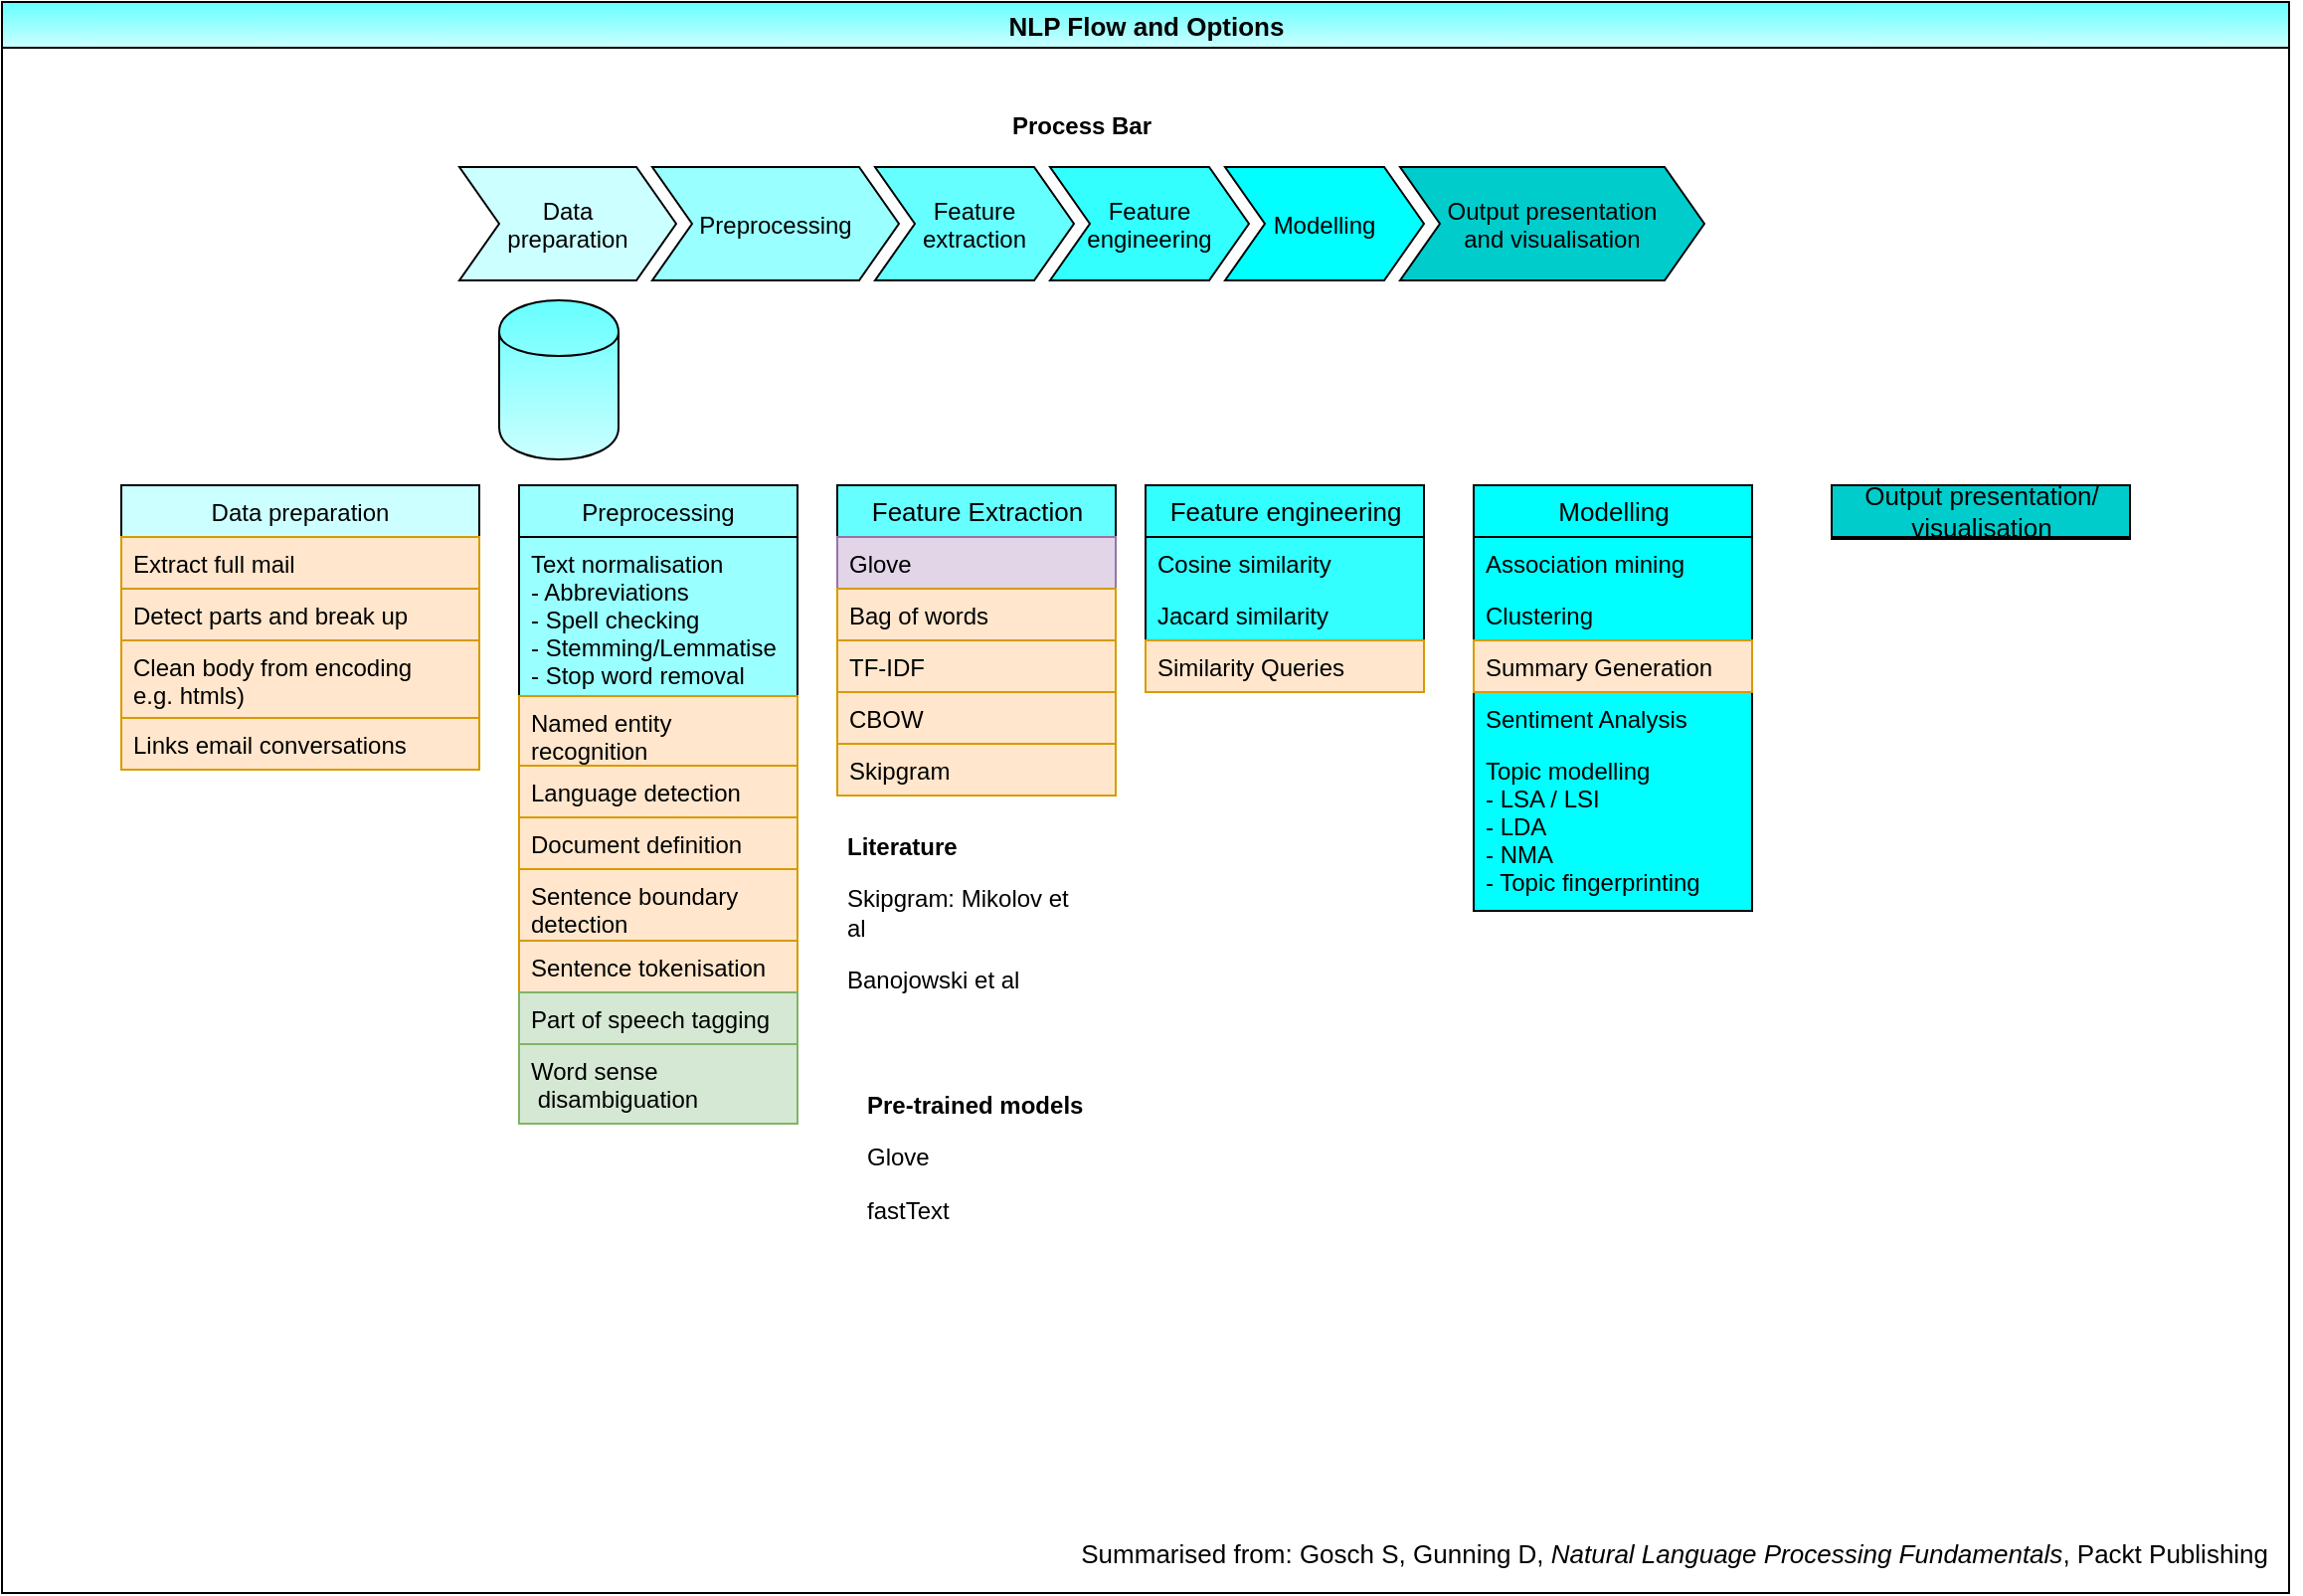 <mxfile version="13.6.2" type="device" pages="6"><diagram name="NLP flow and options" id="64c3da0e-402f-94eb-ee01-a36477274f13"><mxGraphModel dx="946" dy="680" grid="1" gridSize="10" guides="1" tooltips="1" connect="1" arrows="1" fold="1" page="1" pageScale="1" pageWidth="1169" pageHeight="827" background="none" math="0" shadow="0"><root><mxCell id="0"/><mxCell id="1" value="Diagram" style="" parent="0"/><mxCell id="jm6qjVQnWAfrFwTbQ78f-285" value="Process Bar" style="swimlane;childLayout=stackLayout;horizontal=1;fillColor=none;horizontalStack=1;resizeParent=1;resizeParentMax=0;resizeLast=0;collapsible=0;strokeColor=none;stackBorder=10;stackSpacing=-12;resizable=1;align=center;points=[];fontColor=#000000;" parent="1" vertex="1"><mxGeometry x="230" y="60" width="646" height="100" as="geometry"/></mxCell><mxCell id="jm6qjVQnWAfrFwTbQ78f-286" value="Data &#10;preparation" style="shape=step;perimeter=stepPerimeter;fixedSize=1;points=[];labelBackgroundColor=#CCFFFF;fillColor=#CCFFFF;" parent="jm6qjVQnWAfrFwTbQ78f-285" vertex="1"><mxGeometry x="10" y="33" width="109" height="57" as="geometry"/></mxCell><mxCell id="jm6qjVQnWAfrFwTbQ78f-287" value="Preprocessing" style="shape=step;perimeter=stepPerimeter;fixedSize=1;points=[];fillColor=#99FFFF;" parent="jm6qjVQnWAfrFwTbQ78f-285" vertex="1"><mxGeometry x="107" y="33" width="124" height="57" as="geometry"/></mxCell><mxCell id="jm6qjVQnWAfrFwTbQ78f-288" value="Feature &#10;extraction" style="shape=step;perimeter=stepPerimeter;fixedSize=1;points=[];fillColor=#66FFFF;" parent="jm6qjVQnWAfrFwTbQ78f-285" vertex="1"><mxGeometry x="219" y="33" width="100" height="57" as="geometry"/></mxCell><mxCell id="jm6qjVQnWAfrFwTbQ78f-289" value="Feature &#10;engineering" style="shape=step;perimeter=stepPerimeter;fixedSize=1;points=[];fillColor=#33FFFF;" parent="jm6qjVQnWAfrFwTbQ78f-285" vertex="1"><mxGeometry x="307" y="33" width="100" height="57" as="geometry"/></mxCell><mxCell id="jm6qjVQnWAfrFwTbQ78f-290" value="Modelling" style="shape=step;perimeter=stepPerimeter;fixedSize=1;points=[];fillColor=#00FFFF;" parent="jm6qjVQnWAfrFwTbQ78f-285" vertex="1"><mxGeometry x="395" y="33" width="100" height="57" as="geometry"/></mxCell><mxCell id="jm6qjVQnWAfrFwTbQ78f-298" value="Output presentation&#10;and visualisation" style="shape=step;perimeter=stepPerimeter;fixedSize=1;points=[];fillColor=#00CCCC;" parent="jm6qjVQnWAfrFwTbQ78f-285" vertex="1"><mxGeometry x="483" y="33" width="153" height="57" as="geometry"/></mxCell><mxCell id="jm6qjVQnWAfrFwTbQ78f-324" value="Preprocessing" style="swimlane;fontStyle=0;childLayout=stackLayout;horizontal=1;startSize=26;horizontalStack=0;resizeParent=1;resizeParentMax=0;resizeLast=0;collapsible=1;marginBottom=0;labelBackgroundColor=none;fillColor=#99FFFF;swimlaneFillColor=#99FFFF;" parent="1" vertex="1"><mxGeometry x="270" y="253" width="140" height="321" as="geometry"><mxRectangle x="270" y="253" width="110" height="26" as="alternateBounds"/></mxGeometry></mxCell><mxCell id="jm6qjVQnWAfrFwTbQ78f-325" value="Text normalisation&#10;- Abbreviations&#10;- Spell checking&#10;- Stemming/Lemmatise&#10;- Stop word removal" style="text;strokeColor=none;fillColor=none;align=left;verticalAlign=top;spacingLeft=4;spacingRight=4;overflow=hidden;rotatable=0;points=[[0,0.5],[1,0.5]];portConstraint=eastwest;fontSize=12;labelBackgroundColor=none;" parent="jm6qjVQnWAfrFwTbQ78f-324" vertex="1"><mxGeometry y="26" width="140" height="80" as="geometry"/></mxCell><mxCell id="jm6qjVQnWAfrFwTbQ78f-327" value="Named entity &#10;recognition" style="text;strokeColor=#d79b00;fillColor=#ffe6cc;align=left;verticalAlign=top;spacingLeft=4;spacingRight=4;overflow=hidden;rotatable=0;points=[[0,0.5],[1,0.5]];portConstraint=eastwest;labelBackgroundColor=none;" parent="jm6qjVQnWAfrFwTbQ78f-324" vertex="1"><mxGeometry y="106" width="140" height="35" as="geometry"/></mxCell><mxCell id="jm6qjVQnWAfrFwTbQ78f-326" value="Language detection" style="text;strokeColor=#d79b00;fillColor=#ffe6cc;align=left;verticalAlign=top;spacingLeft=4;spacingRight=4;overflow=hidden;rotatable=0;points=[[0,0.5],[1,0.5]];portConstraint=eastwest;labelBackgroundColor=none;" parent="jm6qjVQnWAfrFwTbQ78f-324" vertex="1"><mxGeometry y="141" width="140" height="26" as="geometry"/></mxCell><mxCell id="jm6qjVQnWAfrFwTbQ78f-329" value="Document definition" style="text;strokeColor=#d79b00;fillColor=#ffe6cc;align=left;verticalAlign=top;spacingLeft=4;spacingRight=4;overflow=hidden;rotatable=0;points=[[0,0.5],[1,0.5]];portConstraint=eastwest;labelBackgroundColor=none;" parent="jm6qjVQnWAfrFwTbQ78f-324" vertex="1"><mxGeometry y="167" width="140" height="26" as="geometry"/></mxCell><mxCell id="jm6qjVQnWAfrFwTbQ78f-328" value="Sentence boundary &#10;detection" style="text;strokeColor=#d79b00;fillColor=#ffe6cc;align=left;verticalAlign=top;spacingLeft=4;spacingRight=4;overflow=hidden;rotatable=0;points=[[0,0.5],[1,0.5]];portConstraint=eastwest;labelBackgroundColor=none;" parent="jm6qjVQnWAfrFwTbQ78f-324" vertex="1"><mxGeometry y="193" width="140" height="36" as="geometry"/></mxCell><mxCell id="jm6qjVQnWAfrFwTbQ78f-330" value="Sentence tokenisation" style="text;strokeColor=#d79b00;fillColor=#ffe6cc;align=left;verticalAlign=top;spacingLeft=4;spacingRight=4;overflow=hidden;rotatable=0;points=[[0,0.5],[1,0.5]];portConstraint=eastwest;labelBackgroundColor=none;" parent="jm6qjVQnWAfrFwTbQ78f-324" vertex="1"><mxGeometry y="229" width="140" height="26" as="geometry"/></mxCell><mxCell id="jm6qjVQnWAfrFwTbQ78f-331" value="Part of speech tagging" style="text;strokeColor=#82b366;fillColor=#d5e8d4;align=left;verticalAlign=top;spacingLeft=4;spacingRight=4;overflow=hidden;rotatable=0;points=[[0,0.5],[1,0.5]];portConstraint=eastwest;labelBackgroundColor=none;" parent="jm6qjVQnWAfrFwTbQ78f-324" vertex="1"><mxGeometry y="255" width="140" height="26" as="geometry"/></mxCell><mxCell id="jm6qjVQnWAfrFwTbQ78f-332" value="Word sense&#10; disambiguation" style="text;strokeColor=#82b366;fillColor=#d5e8d4;align=left;verticalAlign=top;spacingLeft=4;spacingRight=4;overflow=hidden;rotatable=0;points=[[0,0.5],[1,0.5]];portConstraint=eastwest;labelBackgroundColor=none;" parent="jm6qjVQnWAfrFwTbQ78f-324" vertex="1"><mxGeometry y="281" width="140" height="40" as="geometry"/></mxCell><mxCell id="jm6qjVQnWAfrFwTbQ78f-308" value="Data preparation" style="swimlane;fontStyle=0;childLayout=stackLayout;horizontal=1;startSize=26;horizontalStack=0;resizeParent=1;resizeParentMax=0;resizeLast=0;collapsible=1;marginBottom=0;swimlaneFillColor=#CCFFFF;fillColor=#CCFFFF;" parent="1" vertex="1"><mxGeometry x="70" y="253" width="180" height="143" as="geometry"><mxRectangle x="70" y="253" width="120" height="26" as="alternateBounds"/></mxGeometry></mxCell><mxCell id="jm6qjVQnWAfrFwTbQ78f-309" value="Extract full mail" style="text;strokeColor=#d79b00;fillColor=#ffe6cc;align=left;verticalAlign=top;spacingLeft=4;spacingRight=4;overflow=hidden;rotatable=0;points=[[0,0.5],[1,0.5]];portConstraint=eastwest;" parent="jm6qjVQnWAfrFwTbQ78f-308" vertex="1"><mxGeometry y="26" width="180" height="26" as="geometry"/></mxCell><mxCell id="jm6qjVQnWAfrFwTbQ78f-323" value="Detect parts and break up&#10;" style="text;strokeColor=#d79b00;fillColor=#ffe6cc;align=left;verticalAlign=top;spacingLeft=4;spacingRight=4;overflow=hidden;rotatable=0;points=[[0,0.5],[1,0.5]];portConstraint=eastwest;" parent="jm6qjVQnWAfrFwTbQ78f-308" vertex="1"><mxGeometry y="52" width="180" height="26" as="geometry"/></mxCell><mxCell id="jm6qjVQnWAfrFwTbQ78f-310" value="Clean body from encoding &#10;e.g. htmls)" style="text;strokeColor=#d79b00;fillColor=#ffe6cc;align=left;verticalAlign=top;spacingLeft=4;spacingRight=4;overflow=hidden;rotatable=0;points=[[0,0.5],[1,0.5]];portConstraint=eastwest;" parent="jm6qjVQnWAfrFwTbQ78f-308" vertex="1"><mxGeometry y="78" width="180" height="39" as="geometry"/></mxCell><mxCell id="jm6qjVQnWAfrFwTbQ78f-311" value="Links email conversations" style="text;strokeColor=#d79b00;fillColor=#ffe6cc;align=left;verticalAlign=top;spacingLeft=4;spacingRight=4;overflow=hidden;rotatable=0;points=[[0,0.5],[1,0.5]];portConstraint=eastwest;" parent="jm6qjVQnWAfrFwTbQ78f-308" vertex="1"><mxGeometry y="117" width="180" height="26" as="geometry"/></mxCell><mxCell id="jm6qjVQnWAfrFwTbQ78f-336" value="&lt;span style=&quot;&quot;&gt;Feature Extraction&lt;/span&gt;" style="swimlane;fontStyle=0;childLayout=stackLayout;horizontal=1;startSize=26;horizontalStack=0;resizeParent=1;resizeParentMax=0;resizeLast=0;collapsible=1;marginBottom=0;labelBackgroundColor=none;fontSize=13;html=1;fillColor=#66FFFF;swimlaneFillColor=#66FFFF;" parent="1" vertex="1"><mxGeometry x="430" y="253" width="140" height="156" as="geometry"><mxRectangle x="430" y="253" width="140" height="26" as="alternateBounds"/></mxGeometry></mxCell><mxCell id="jm6qjVQnWAfrFwTbQ78f-357" value="Glove" style="text;strokeColor=#9673a6;fillColor=#e1d5e7;align=left;verticalAlign=top;spacingLeft=4;spacingRight=4;overflow=hidden;rotatable=0;points=[[0,0.5],[1,0.5]];portConstraint=eastwest;" parent="jm6qjVQnWAfrFwTbQ78f-336" vertex="1"><mxGeometry y="26" width="140" height="26" as="geometry"/></mxCell><mxCell id="jm6qjVQnWAfrFwTbQ78f-337" value="Bag of words" style="text;strokeColor=#d79b00;fillColor=#ffe6cc;align=left;verticalAlign=top;spacingLeft=4;spacingRight=4;overflow=hidden;rotatable=0;points=[[0,0.5],[1,0.5]];portConstraint=eastwest;" parent="jm6qjVQnWAfrFwTbQ78f-336" vertex="1"><mxGeometry y="52" width="140" height="26" as="geometry"/></mxCell><mxCell id="jm6qjVQnWAfrFwTbQ78f-338" value="TF-IDF" style="text;strokeColor=#d79b00;fillColor=#ffe6cc;align=left;verticalAlign=top;spacingLeft=4;spacingRight=4;overflow=hidden;rotatable=0;points=[[0,0.5],[1,0.5]];portConstraint=eastwest;" parent="jm6qjVQnWAfrFwTbQ78f-336" vertex="1"><mxGeometry y="78" width="140" height="26" as="geometry"/></mxCell><mxCell id="jm6qjVQnWAfrFwTbQ78f-339" value="CBOW " style="text;strokeColor=#d79b00;fillColor=#ffe6cc;align=left;verticalAlign=top;spacingLeft=4;spacingRight=4;overflow=hidden;rotatable=0;points=[[0,0.5],[1,0.5]];portConstraint=eastwest;" parent="jm6qjVQnWAfrFwTbQ78f-336" vertex="1"><mxGeometry y="104" width="140" height="26" as="geometry"/></mxCell><mxCell id="jm6qjVQnWAfrFwTbQ78f-340" value="Skipgram" style="text;strokeColor=#d79b00;fillColor=#ffe6cc;align=left;verticalAlign=top;spacingLeft=4;spacingRight=4;overflow=hidden;rotatable=0;points=[[0,0.5],[1,0.5]];portConstraint=eastwest;" parent="jm6qjVQnWAfrFwTbQ78f-336" vertex="1"><mxGeometry y="130" width="140" height="26" as="geometry"/></mxCell><mxCell id="jm6qjVQnWAfrFwTbQ78f-342" value="Feature engineering" style="swimlane;fontStyle=0;childLayout=stackLayout;horizontal=1;startSize=26;horizontalStack=0;resizeParent=1;resizeParentMax=0;resizeLast=0;collapsible=1;marginBottom=0;labelBackgroundColor=none;fontSize=13;html=1;swimlaneFillColor=#33FFFF;fillColor=#33FFFF;" parent="1" vertex="1"><mxGeometry x="585" y="253" width="140" height="104" as="geometry"><mxRectangle x="585" y="253" width="150" height="26" as="alternateBounds"/></mxGeometry></mxCell><mxCell id="jm6qjVQnWAfrFwTbQ78f-343" value="Cosine similarity" style="text;strokeColor=none;fillColor=none;align=left;verticalAlign=top;spacingLeft=4;spacingRight=4;overflow=hidden;rotatable=0;points=[[0,0.5],[1,0.5]];portConstraint=eastwest;" parent="jm6qjVQnWAfrFwTbQ78f-342" vertex="1"><mxGeometry y="26" width="140" height="26" as="geometry"/></mxCell><mxCell id="jm6qjVQnWAfrFwTbQ78f-344" value="Jacard similarity" style="text;strokeColor=none;fillColor=none;align=left;verticalAlign=top;spacingLeft=4;spacingRight=4;overflow=hidden;rotatable=0;points=[[0,0.5],[1,0.5]];portConstraint=eastwest;" parent="jm6qjVQnWAfrFwTbQ78f-342" vertex="1"><mxGeometry y="52" width="140" height="26" as="geometry"/></mxCell><mxCell id="8zgstl0u_AtQzKdKimGw-1" value="Similarity Queries" style="text;strokeColor=#d79b00;fillColor=#ffe6cc;align=left;verticalAlign=top;spacingLeft=4;spacingRight=4;overflow=hidden;rotatable=0;points=[[0,0.5],[1,0.5]];portConstraint=eastwest;" parent="jm6qjVQnWAfrFwTbQ78f-342" vertex="1"><mxGeometry y="78" width="140" height="26" as="geometry"/></mxCell><mxCell id="jm6qjVQnWAfrFwTbQ78f-346" value="&lt;span style=&quot;&quot;&gt;Modelling&lt;/span&gt;" style="swimlane;fontStyle=0;childLayout=stackLayout;horizontal=1;startSize=26;horizontalStack=0;resizeParent=1;resizeParentMax=0;resizeLast=0;collapsible=1;marginBottom=0;labelBackgroundColor=none;fontSize=13;html=1;glass=0;shadow=0;rounded=0;sketch=0;gradientColor=none;fillColor=#00FFFF;swimlaneFillColor=#00FFFF;" parent="1" vertex="1"><mxGeometry x="750" y="253" width="140" height="214" as="geometry"><mxRectangle x="750" y="253" width="90" height="26" as="alternateBounds"/></mxGeometry></mxCell><mxCell id="jm6qjVQnWAfrFwTbQ78f-347" value="Association mining" style="text;strokeColor=none;fillColor=none;align=left;verticalAlign=top;spacingLeft=4;spacingRight=4;overflow=hidden;rotatable=0;points=[[0,0.5],[1,0.5]];portConstraint=eastwest;" parent="jm6qjVQnWAfrFwTbQ78f-346" vertex="1"><mxGeometry y="26" width="140" height="26" as="geometry"/></mxCell><mxCell id="jm6qjVQnWAfrFwTbQ78f-348" value="Clustering" style="text;strokeColor=none;fillColor=none;align=left;verticalAlign=top;spacingLeft=4;spacingRight=4;overflow=hidden;rotatable=0;points=[[0,0.5],[1,0.5]];portConstraint=eastwest;" parent="jm6qjVQnWAfrFwTbQ78f-346" vertex="1"><mxGeometry y="52" width="140" height="26" as="geometry"/></mxCell><mxCell id="jm6qjVQnWAfrFwTbQ78f-349" value="Summary Generation" style="text;strokeColor=#d79b00;fillColor=#ffe6cc;align=left;verticalAlign=top;spacingLeft=4;spacingRight=4;overflow=hidden;rotatable=0;points=[[0,0.5],[1,0.5]];portConstraint=eastwest;" parent="jm6qjVQnWAfrFwTbQ78f-346" vertex="1"><mxGeometry y="78" width="140" height="26" as="geometry"/></mxCell><mxCell id="jm6qjVQnWAfrFwTbQ78f-350" value="Sentiment Analysis" style="text;strokeColor=none;fillColor=none;align=left;verticalAlign=top;spacingLeft=4;spacingRight=4;overflow=hidden;rotatable=0;points=[[0,0.5],[1,0.5]];portConstraint=eastwest;" parent="jm6qjVQnWAfrFwTbQ78f-346" vertex="1"><mxGeometry y="104" width="140" height="26" as="geometry"/></mxCell><mxCell id="jm6qjVQnWAfrFwTbQ78f-351" value="Topic modelling&#10;- LSA / LSI&#10;- LDA&#10;- NMA&#10;- Topic fingerprinting" style="text;strokeColor=none;fillColor=none;align=left;verticalAlign=top;spacingLeft=4;spacingRight=4;overflow=hidden;rotatable=0;points=[[0,0.5],[1,0.5]];portConstraint=eastwest;" parent="jm6qjVQnWAfrFwTbQ78f-346" vertex="1"><mxGeometry y="130" width="140" height="84" as="geometry"/></mxCell><mxCell id="jm6qjVQnWAfrFwTbQ78f-353" value="Output presentation/&lt;br&gt;visualisation" style="swimlane;fontStyle=0;childLayout=stackLayout;horizontal=1;startSize=26;horizontalStack=0;resizeParent=1;resizeParentMax=0;resizeLast=0;collapsible=1;marginBottom=0;rounded=0;shadow=0;glass=0;labelBackgroundColor=none;fontSize=13;html=1;fillColor=#00CCCC;swimlaneFillColor=#00CCCC;" parent="1" vertex="1" collapsed="1"><mxGeometry x="930" y="253" width="150" height="27" as="geometry"><mxRectangle x="930" y="253" width="140" height="104" as="alternateBounds"/></mxGeometry></mxCell><mxCell id="jm6qjVQnWAfrFwTbQ78f-354" value="Word clouds" style="text;strokeColor=#d79b00;fillColor=#ffe6cc;align=left;verticalAlign=top;spacingLeft=4;spacingRight=4;overflow=hidden;rotatable=0;points=[[0,0.5],[1,0.5]];portConstraint=eastwest;" parent="jm6qjVQnWAfrFwTbQ78f-353" vertex="1"><mxGeometry y="26" width="150" height="26" as="geometry"/></mxCell><mxCell id="jm6qjVQnWAfrFwTbQ78f-355" value="Named entity highlighting" style="text;strokeColor=#d79b00;fillColor=#ffe6cc;align=left;verticalAlign=top;spacingLeft=4;spacingRight=4;overflow=hidden;rotatable=0;points=[[0,0.5],[1,0.5]];portConstraint=eastwest;" parent="jm6qjVQnWAfrFwTbQ78f-353" vertex="1"><mxGeometry y="52" width="150" height="26" as="geometry"/></mxCell><mxCell id="jm6qjVQnWAfrFwTbQ78f-356" value="Dependency parse tree" style="text;strokeColor=none;fillColor=none;align=left;verticalAlign=top;spacingLeft=4;spacingRight=4;overflow=hidden;rotatable=0;points=[[0,0.5],[1,0.5]];portConstraint=eastwest;" parent="jm6qjVQnWAfrFwTbQ78f-353" vertex="1"><mxGeometry y="78" width="150" height="26" as="geometry"/></mxCell><mxCell id="Z45SGaZt_u0ZzjJGH7AT-1" value="&lt;h1 style=&quot;font-size: 12px&quot;&gt;&lt;font style=&quot;font-size: 12px&quot;&gt;Literature&lt;/font&gt;&lt;/h1&gt;&lt;p style=&quot;font-size: 12px&quot;&gt;Skipgram: Mikolov et al&lt;/p&gt;&lt;p style=&quot;font-size: 12px&quot;&gt;Banojowski et al&lt;/p&gt;" style="text;html=1;strokeColor=none;fillColor=none;spacing=5;spacingTop=-20;whiteSpace=wrap;overflow=hidden;rounded=0;shadow=0;glass=0;labelBackgroundColor=none;fontSize=13;" parent="1" vertex="1"><mxGeometry x="430" y="430" width="130" height="120" as="geometry"/></mxCell><mxCell id="Z45SGaZt_u0ZzjJGH7AT-3" value="&lt;h1 style=&quot;font-size: 12px&quot;&gt;&lt;font style=&quot;font-size: 12px&quot;&gt;Pre-trained models&lt;/font&gt;&lt;/h1&gt;&lt;p style=&quot;font-size: 12px&quot;&gt;Glove&lt;/p&gt;&lt;p style=&quot;font-size: 12px&quot;&gt;fastText&lt;/p&gt;" style="text;html=1;strokeColor=none;fillColor=none;spacing=5;spacingTop=-20;whiteSpace=wrap;overflow=hidden;rounded=0;shadow=0;glass=0;labelBackgroundColor=none;fontSize=13;" parent="1" vertex="1"><mxGeometry x="440" y="560" width="130" height="120" as="geometry"/></mxCell><mxCell id="Z45SGaZt_u0ZzjJGH7AT-4" value="" style="shape=cylinder;whiteSpace=wrap;html=1;boundedLbl=1;backgroundOutline=1;rounded=0;shadow=0;glass=0;labelBackgroundColor=none;fillColor=#66FFFF;gradientColor=#CCFFFF;fontSize=13;" parent="1" vertex="1"><mxGeometry x="260" y="160" width="60" height="80" as="geometry"/></mxCell><mxCell id="YFDSsa6sW1VCybhzudjC-43" value="Frame info" style="locked=1;" parent="0"/><mxCell id="YFDSsa6sW1VCybhzudjC-46" value="NLP Flow and Options" style="swimlane;rounded=0;shadow=0;glass=0;labelBackgroundColor=none;fillColor=#66FFFF;gradientColor=#CCFFFF;fontSize=13;html=1;" parent="YFDSsa6sW1VCybhzudjC-43" vertex="1"><mxGeometry x="10" y="10" width="1150" height="800" as="geometry"/></mxCell><mxCell id="YFDSsa6sW1VCybhzudjC-47" value="Summarised from: Gosch S, Gunning D, &lt;i&gt;Natural Language Processing Fundamentals&lt;/i&gt;, Packt Publishing&amp;nbsp; &amp;nbsp;" style="text;html=1;align=center;verticalAlign=middle;resizable=0;points=[];autosize=1;fontSize=13;" parent="YFDSsa6sW1VCybhzudjC-46" vertex="1"><mxGeometry x="536" y="770" width="620" height="20" as="geometry"/></mxCell></root></mxGraphModel></diagram><diagram id="KsdrTZNmenQZlxltqivs" name="Text summarisation"><mxGraphModel dx="946" dy="680" grid="1" gridSize="10" guides="1" tooltips="1" connect="1" arrows="1" fold="1" page="1" pageScale="1" pageWidth="1169" pageHeight="827" math="0" shadow="0"><root><mxCell id="LJLh2O4x7XrNRLVE8ih2-0"/><mxCell id="LJLh2O4x7XrNRLVE8ih2-1" value="Diagrams" style="" parent="LJLh2O4x7XrNRLVE8ih2-0"/><mxCell id="hlVvyfehtSUWmTwlGdSo-25" value="Summarisation model" style="ellipse;whiteSpace=wrap;html=1;aspect=fixed;rounded=0;shadow=0;glass=0;labelBackgroundColor=none;fillColor=#66FFFF;gradientColor=#CCFFFF;fontSize=13;" parent="LJLh2O4x7XrNRLVE8ih2-1" vertex="1"><mxGeometry x="349" y="300" width="90" height="90" as="geometry"/></mxCell><mxCell id="hlVvyfehtSUWmTwlGdSo-26" value="Generic" style="whiteSpace=wrap;html=1;aspect=fixed;rounded=0;shadow=0;glass=0;labelBackgroundColor=none;fillColor=#66FFFF;gradientColor=#CCFFFF;fontSize=13;" parent="LJLh2O4x7XrNRLVE8ih2-1" vertex="1"><mxGeometry x="233" y="180" width="80" height="80" as="geometry"/></mxCell><mxCell id="hlVvyfehtSUWmTwlGdSo-27" value="Domain specific" style="whiteSpace=wrap;html=1;aspect=fixed;rounded=0;shadow=0;glass=0;labelBackgroundColor=none;fillColor=#66FFFF;gradientColor=#CCFFFF;fontSize=13;" parent="LJLh2O4x7XrNRLVE8ih2-1" vertex="1"><mxGeometry x="353" y="180" width="80" height="80" as="geometry"/></mxCell><mxCell id="hlVvyfehtSUWmTwlGdSo-28" value="Query based" style="whiteSpace=wrap;html=1;aspect=fixed;rounded=0;shadow=0;glass=0;labelBackgroundColor=none;fillColor=#66FFFF;gradientColor=#CCFFFF;fontSize=13;" parent="LJLh2O4x7XrNRLVE8ih2-1" vertex="1"><mxGeometry x="463" y="180" width="80" height="80" as="geometry"/></mxCell><mxCell id="hlVvyfehtSUWmTwlGdSo-30" value="" style="curved=1;endArrow=classic;html=1;fontSize=13;exitX=0.388;exitY=1;exitDx=0;exitDy=0;exitPerimeter=0;entryX=0;entryY=0;entryDx=0;entryDy=0;" parent="LJLh2O4x7XrNRLVE8ih2-1" source="hlVvyfehtSUWmTwlGdSo-26" target="hlVvyfehtSUWmTwlGdSo-25" edge="1"><mxGeometry width="50" height="50" relative="1" as="geometry"><mxPoint x="263" y="330" as="sourcePoint"/><mxPoint x="313" y="280" as="targetPoint"/><Array as="points"><mxPoint x="323" y="280"/><mxPoint x="273" y="300"/></Array></mxGeometry></mxCell><mxCell id="hlVvyfehtSUWmTwlGdSo-32" value="" style="curved=1;endArrow=classic;html=1;fontSize=13;exitX=0.388;exitY=1;exitDx=0;exitDy=0;exitPerimeter=0;" parent="LJLh2O4x7XrNRLVE8ih2-1" edge="1"><mxGeometry width="50" height="50" relative="1" as="geometry"><mxPoint x="383.0" y="260" as="sourcePoint"/><mxPoint x="392" y="300" as="targetPoint"/><Array as="points"><mxPoint x="441.96" y="280"/><mxPoint x="391.96" y="300"/></Array></mxGeometry></mxCell><mxCell id="hlVvyfehtSUWmTwlGdSo-33" value="" style="curved=1;endArrow=classic;html=1;fontSize=13;exitX=0.388;exitY=1;exitDx=0;exitDy=0;exitPerimeter=0;entryX=1;entryY=0;entryDx=0;entryDy=0;" parent="LJLh2O4x7XrNRLVE8ih2-1" target="hlVvyfehtSUWmTwlGdSo-25" edge="1"><mxGeometry width="50" height="50" relative="1" as="geometry"><mxPoint x="493" y="260" as="sourcePoint"/><mxPoint x="502" y="300" as="targetPoint"/><Array as="points"><mxPoint x="551.96" y="280"/><mxPoint x="493" y="290"/></Array></mxGeometry></mxCell><mxCell id="hlVvyfehtSUWmTwlGdSo-34" value="Input:&lt;br&gt;single / multiple" style="shape=document;whiteSpace=wrap;html=1;boundedLbl=1;rounded=0;shadow=0;glass=0;labelBackgroundColor=none;fillColor=#66FFFF;gradientColor=#CCFFFF;fontSize=13;" parent="LJLh2O4x7XrNRLVE8ih2-1" vertex="1"><mxGeometry x="130" y="312" width="120" height="80" as="geometry"/></mxCell><mxCell id="hlVvyfehtSUWmTwlGdSo-35" value="" style="endArrow=classic;html=1;fontSize=13;entryX=0;entryY=0.5;entryDx=0;entryDy=0;exitX=1.017;exitY=0.413;exitDx=0;exitDy=0;exitPerimeter=0;" parent="LJLh2O4x7XrNRLVE8ih2-1" source="hlVvyfehtSUWmTwlGdSo-34" target="hlVvyfehtSUWmTwlGdSo-25" edge="1"><mxGeometry width="50" height="50" relative="1" as="geometry"><mxPoint x="233" y="340" as="sourcePoint"/><mxPoint x="343" y="340" as="targetPoint"/></mxGeometry></mxCell><mxCell id="hlVvyfehtSUWmTwlGdSo-36" value="Extractive /&lt;br&gt;abstractive" style="shape=note;whiteSpace=wrap;html=1;backgroundOutline=1;darkOpacity=0.05;rounded=0;shadow=0;glass=0;labelBackgroundColor=none;fillColor=#66FFFF;gradientColor=#CCFFFF;fontSize=13;" parent="LJLh2O4x7XrNRLVE8ih2-1" vertex="1"><mxGeometry x="535" y="295" width="80" height="100" as="geometry"/></mxCell><mxCell id="hlVvyfehtSUWmTwlGdSo-37" value="" style="endArrow=classic;html=1;fontSize=13;entryX=0;entryY=0.5;entryDx=0;entryDy=0;exitX=1.017;exitY=0.413;exitDx=0;exitDy=0;exitPerimeter=0;" parent="LJLh2O4x7XrNRLVE8ih2-1" edge="1"><mxGeometry width="50" height="50" relative="1" as="geometry"><mxPoint x="439" y="344.54" as="sourcePoint"/><mxPoint x="535.96" y="344.5" as="targetPoint"/></mxGeometry></mxCell><mxCell id="hlVvyfehtSUWmTwlGdSo-40" value="&lt;h1&gt;Text summarisation overview&lt;/h1&gt;&lt;p&gt;This is an overview of text summarisation techniques. A summarisation can have three forms indicated in blue.&amp;nbsp; The input to the left can single or multiple documents as inputs.&amp;nbsp; The output can be extractive, or abstractive. Extractive uses sentences that exist withn the text.&amp;nbsp; Abstractive generates new text.&lt;/p&gt;" style="text;html=1;strokeColor=none;fillColor=none;spacing=5;spacingTop=-20;whiteSpace=wrap;overflow=hidden;rounded=0;shadow=0;glass=0;labelBackgroundColor=none;fontSize=13;" parent="LJLh2O4x7XrNRLVE8ih2-1" vertex="1"><mxGeometry x="160" y="30" width="500" height="130" as="geometry"/></mxCell><mxCell id="hlVvyfehtSUWmTwlGdSo-42" value="Documents" style="shape=document;whiteSpace=wrap;html=1;boundedLbl=1;rounded=0;shadow=0;glass=0;labelBackgroundColor=none;fillColor=#66FFFF;gradientColor=#CCFFFF;fontSize=13;" parent="LJLh2O4x7XrNRLVE8ih2-1" vertex="1"><mxGeometry x="85" y="560" width="120" height="80" as="geometry"/></mxCell><mxCell id="hlVvyfehtSUWmTwlGdSo-43" value="Extract text" style="shape=step;perimeter=stepPerimeter;whiteSpace=wrap;html=1;fixedSize=1;rounded=0;shadow=0;glass=0;labelBackgroundColor=none;fillColor=#66FFFF;gradientColor=#CCFFFF;fontSize=13;" parent="LJLh2O4x7XrNRLVE8ih2-1" vertex="1"><mxGeometry x="235" y="560" width="120" height="80" as="geometry"/></mxCell><mxCell id="hlVvyfehtSUWmTwlGdSo-44" value="Extract &lt;br&gt;sentences" style="shape=step;perimeter=stepPerimeter;whiteSpace=wrap;html=1;fixedSize=1;rounded=0;shadow=0;glass=0;labelBackgroundColor=none;fillColor=#66FFFF;gradientColor=#CCFFFF;fontSize=13;" parent="LJLh2O4x7XrNRLVE8ih2-1" vertex="1"><mxGeometry x="335" y="560" width="120" height="80" as="geometry"/></mxCell><mxCell id="m2FLk3VvA-ME27jLXS_h-0" value="" style="shape=curlyBracket;whiteSpace=wrap;html=1;rounded=1;shadow=0;glass=0;labelBackgroundColor=none;fillColor=#66FFFF;gradientColor=#CCFFFF;fontSize=13;direction=north;" parent="LJLh2O4x7XrNRLVE8ih2-1" vertex="1"><mxGeometry x="235" y="670" width="210" height="20" as="geometry"/></mxCell><mxCell id="m2FLk3VvA-ME27jLXS_h-3" value="Pre-processing" style="text;html=1;strokeColor=none;fillColor=none;align=center;verticalAlign=middle;whiteSpace=wrap;rounded=0;shadow=0;glass=0;labelBackgroundColor=none;fontSize=13;" parent="LJLh2O4x7XrNRLVE8ih2-1" vertex="1"><mxGeometry x="337.5" y="700" width="95" height="20" as="geometry"/></mxCell><mxCell id="m2FLk3VvA-ME27jLXS_h-5" value="Vectorise" style="shape=step;perimeter=stepPerimeter;whiteSpace=wrap;html=1;fixedSize=1;rounded=0;shadow=0;glass=0;labelBackgroundColor=none;fillColor=#66FFFF;gradientColor=#CCFFFF;fontSize=13;" parent="LJLh2O4x7XrNRLVE8ih2-1" vertex="1"><mxGeometry x="478" y="560" width="120" height="80" as="geometry"/></mxCell><mxCell id="m2FLk3VvA-ME27jLXS_h-6" value="Group &lt;br&gt;in &lt;br&gt;similarity matrix" style="shape=step;perimeter=stepPerimeter;whiteSpace=wrap;html=1;fixedSize=1;rounded=0;shadow=0;glass=0;labelBackgroundColor=none;fillColor=#66FFFF;gradientColor=#CCFFFF;fontSize=13;" parent="LJLh2O4x7XrNRLVE8ih2-1" vertex="1"><mxGeometry x="573" y="560" width="120" height="80" as="geometry"/></mxCell><mxCell id="m2FLk3VvA-ME27jLXS_h-7" value="Construct&amp;nbsp;&lt;br&gt;graph" style="shape=step;perimeter=stepPerimeter;whiteSpace=wrap;html=1;fixedSize=1;rounded=0;shadow=0;glass=0;labelBackgroundColor=none;fillColor=#66FFFF;gradientColor=#CCFFFF;fontSize=13;" parent="LJLh2O4x7XrNRLVE8ih2-1" vertex="1"><mxGeometry x="733" y="560" width="120" height="80" as="geometry"/></mxCell><mxCell id="m2FLk3VvA-ME27jLXS_h-8" value="Rank" style="shape=step;perimeter=stepPerimeter;whiteSpace=wrap;html=1;fixedSize=1;rounded=0;shadow=0;glass=0;labelBackgroundColor=none;fillColor=#66FFFF;gradientColor=#CCFFFF;fontSize=13;" parent="LJLh2O4x7XrNRLVE8ih2-1" vertex="1"><mxGeometry x="833" y="560" width="120" height="80" as="geometry"/></mxCell><mxCell id="m2FLk3VvA-ME27jLXS_h-9" value="" style="shape=curlyBracket;whiteSpace=wrap;html=1;rounded=1;shadow=0;glass=0;labelBackgroundColor=none;fillColor=#66FFFF;gradientColor=#CCFFFF;fontSize=13;direction=north;" parent="LJLh2O4x7XrNRLVE8ih2-1" vertex="1"><mxGeometry x="483" y="670" width="210" height="20" as="geometry"/></mxCell><mxCell id="m2FLk3VvA-ME27jLXS_h-10" value="Feature extraction /&lt;br&gt;engineering" style="text;html=1;strokeColor=none;fillColor=none;align=center;verticalAlign=middle;whiteSpace=wrap;rounded=0;shadow=0;glass=0;labelBackgroundColor=none;fontSize=13;" parent="LJLh2O4x7XrNRLVE8ih2-1" vertex="1"><mxGeometry x="540.5" y="710" width="95" height="20" as="geometry"/></mxCell><mxCell id="m2FLk3VvA-ME27jLXS_h-11" value="" style="shape=curlyBracket;whiteSpace=wrap;html=1;rounded=1;shadow=0;glass=0;labelBackgroundColor=none;fillColor=#66FFFF;gradientColor=#CCFFFF;fontSize=13;direction=north;" parent="LJLh2O4x7XrNRLVE8ih2-1" vertex="1"><mxGeometry x="733" y="670" width="210" height="20" as="geometry"/></mxCell><mxCell id="m2FLk3VvA-ME27jLXS_h-12" value="Modelling" style="text;html=1;strokeColor=none;fillColor=none;align=center;verticalAlign=middle;whiteSpace=wrap;rounded=0;shadow=0;glass=0;labelBackgroundColor=none;fontSize=13;" parent="LJLh2O4x7XrNRLVE8ih2-1" vertex="1"><mxGeometry x="790.5" y="700" width="95" height="20" as="geometry"/></mxCell><mxCell id="kq9_PytHGMHQEch_-REn-0" value="Summary" style="shape=note;whiteSpace=wrap;html=1;backgroundOutline=1;darkOpacity=0.05;rounded=0;shadow=0;glass=0;labelBackgroundColor=none;fillColor=#66FFFF;gradientColor=#CCFFFF;fontSize=13;" parent="LJLh2O4x7XrNRLVE8ih2-1" vertex="1"><mxGeometry x="1010" y="560" width="80" height="100" as="geometry"/></mxCell><mxCell id="kq9_PytHGMHQEch_-REn-3" value="Presentation /&lt;br&gt;Visualisation" style="text;html=1;strokeColor=none;fillColor=none;align=center;verticalAlign=middle;whiteSpace=wrap;rounded=0;shadow=0;glass=0;labelBackgroundColor=none;fontSize=13;" parent="LJLh2O4x7XrNRLVE8ih2-1" vertex="1"><mxGeometry x="1002.5" y="690" width="95" height="20" as="geometry"/></mxCell><mxCell id="4Au2lAc8Nh_V84QmooP--0" value="Frame" style="locked=1;" parent="LJLh2O4x7XrNRLVE8ih2-0"/><mxCell id="GB0GhT5l1UNUEo7v0HSn-0" value="Text Summarisation" style="swimlane;rounded=0;shadow=0;glass=0;labelBackgroundColor=none;fillColor=#66FFFF;gradientColor=#CCFFFF;fontSize=13;html=1;" parent="4Au2lAc8Nh_V84QmooP--0" vertex="1"><mxGeometry x="10" y="10" width="1150" height="800" as="geometry"/></mxCell><mxCell id="GB0GhT5l1UNUEo7v0HSn-1" value="Summarised from: Gosch S, Gunning D, &lt;i&gt;Natural Language Processing Fundamentals&lt;/i&gt;, Packt Publishing&amp;nbsp; &amp;nbsp;" style="text;html=1;align=center;verticalAlign=middle;resizable=0;points=[];autosize=1;fontSize=13;" parent="GB0GhT5l1UNUEo7v0HSn-0" vertex="1"><mxGeometry x="536" y="770" width="620" height="20" as="geometry"/></mxCell></root></mxGraphModel></diagram><diagram name="Relationships" id="1NWB48iJaWJpa9ONIUpp"><mxGraphModel dx="946" dy="680" grid="1" gridSize="10" guides="1" tooltips="1" connect="1" arrows="1" fold="1" page="1" pageScale="1" pageWidth="1169" pageHeight="827" math="0" shadow="0"><root><mxCell id="gOfQ_F-pwAYhXhu_hoPE-0"/><mxCell id="gOfQ_F-pwAYhXhu_hoPE-1" value="Diagrams" style="" parent="gOfQ_F-pwAYhXhu_hoPE-0"/><mxCell id="gOfQ_F-pwAYhXhu_hoPE-13" value="&lt;h1&gt;Email summarisation overview&lt;/h1&gt;&lt;p&gt;This is an overview of what is at our disposal to extract email summaries.&lt;/p&gt;" style="text;html=1;strokeColor=none;fillColor=none;spacing=5;spacingTop=-20;whiteSpace=wrap;overflow=hidden;rounded=0;shadow=0;glass=0;labelBackgroundColor=none;fontSize=13;" parent="gOfQ_F-pwAYhXhu_hoPE-1" vertex="1"><mxGeometry x="160" y="30" width="500" height="130" as="geometry"/></mxCell><mxCell id="gOfQ_F-pwAYhXhu_hoPE-44" value="Email" style="ellipse;whiteSpace=wrap;html=1;align=center;newEdgeStyle={&quot;edgeStyle&quot;:&quot;entityRelationEdgeStyle&quot;,&quot;startArrow&quot;:&quot;none&quot;,&quot;endArrow&quot;:&quot;none&quot;,&quot;segment&quot;:10,&quot;curved&quot;:1};treeFolding=1;treeMoving=1;" parent="gOfQ_F-pwAYhXhu_hoPE-1" vertex="1"><mxGeometry x="110" y="288" width="100" height="40" as="geometry"/></mxCell><mxCell id="gOfQ_F-pwAYhXhu_hoPE-45" value="Addressees" style="whiteSpace=wrap;html=1;rounded=1;arcSize=50;align=center;verticalAlign=middle;strokeWidth=1;autosize=1;spacing=4;treeFolding=1;treeMoving=1;newEdgeStyle={&quot;edgeStyle&quot;:&quot;entityRelationEdgeStyle&quot;,&quot;startArrow&quot;:&quot;none&quot;,&quot;endArrow&quot;:&quot;none&quot;,&quot;segment&quot;:10,&quot;curved&quot;:1};" parent="gOfQ_F-pwAYhXhu_hoPE-1" vertex="1"><mxGeometry x="266" y="258" width="100" height="30" as="geometry"/></mxCell><mxCell id="gOfQ_F-pwAYhXhu_hoPE-46" value="" style="edgeStyle=entityRelationEdgeStyle;startArrow=none;endArrow=none;segment=10;curved=1;exitX=1;exitY=0;exitDx=0;exitDy=0;" parent="gOfQ_F-pwAYhXhu_hoPE-1" source="gOfQ_F-pwAYhXhu_hoPE-44" target="gOfQ_F-pwAYhXhu_hoPE-45" edge="1"><mxGeometry relative="1" as="geometry"><mxPoint x="250" y="280" as="sourcePoint"/></mxGeometry></mxCell><mxCell id="gOfQ_F-pwAYhXhu_hoPE-47" value="Subject" style="whiteSpace=wrap;html=1;rounded=1;arcSize=50;align=center;verticalAlign=middle;strokeWidth=1;autosize=1;spacing=4;treeFolding=1;treeMoving=1;newEdgeStyle={&quot;edgeStyle&quot;:&quot;entityRelationEdgeStyle&quot;,&quot;startArrow&quot;:&quot;none&quot;,&quot;endArrow&quot;:&quot;none&quot;,&quot;segment&quot;:10,&quot;curved&quot;:1};" parent="gOfQ_F-pwAYhXhu_hoPE-1" vertex="1"><mxGeometry x="276" y="300" width="80" height="30" as="geometry"/></mxCell><mxCell id="gOfQ_F-pwAYhXhu_hoPE-48" value="" style="edgeStyle=entityRelationEdgeStyle;startArrow=none;endArrow=none;segment=10;curved=1;exitX=1;exitY=0.5;exitDx=0;exitDy=0;" parent="gOfQ_F-pwAYhXhu_hoPE-1" source="gOfQ_F-pwAYhXhu_hoPE-44" target="gOfQ_F-pwAYhXhu_hoPE-47" edge="1"><mxGeometry relative="1" as="geometry"><mxPoint x="270" y="364" as="sourcePoint"/></mxGeometry></mxCell><mxCell id="gOfQ_F-pwAYhXhu_hoPE-49" value="Content" style="whiteSpace=wrap;html=1;rounded=1;arcSize=50;align=center;verticalAlign=middle;strokeWidth=1;autosize=1;spacing=4;treeFolding=1;treeMoving=1;newEdgeStyle={&quot;edgeStyle&quot;:&quot;entityRelationEdgeStyle&quot;,&quot;startArrow&quot;:&quot;none&quot;,&quot;endArrow&quot;:&quot;none&quot;,&quot;segment&quot;:10,&quot;curved&quot;:1};" parent="gOfQ_F-pwAYhXhu_hoPE-1" vertex="1"><mxGeometry x="276" y="350" width="80" height="30" as="geometry"/></mxCell><mxCell id="gOfQ_F-pwAYhXhu_hoPE-50" value="" style="edgeStyle=entityRelationEdgeStyle;startArrow=none;endArrow=none;segment=10;curved=1;exitX=1;exitY=1;exitDx=0;exitDy=0;" parent="gOfQ_F-pwAYhXhu_hoPE-1" source="gOfQ_F-pwAYhXhu_hoPE-44" target="gOfQ_F-pwAYhXhu_hoPE-49" edge="1"><mxGeometry relative="1" as="geometry"><mxPoint x="240" y="420" as="sourcePoint"/></mxGeometry></mxCell><mxCell id="gOfQ_F-pwAYhXhu_hoPE-51" value="Named Persons" style="whiteSpace=wrap;html=1;rounded=1;arcSize=50;align=center;verticalAlign=middle;strokeWidth=1;autosize=1;spacing=4;treeFolding=1;treeMoving=1;newEdgeStyle={&quot;edgeStyle&quot;:&quot;entityRelationEdgeStyle&quot;,&quot;startArrow&quot;:&quot;none&quot;,&quot;endArrow&quot;:&quot;none&quot;,&quot;segment&quot;:10,&quot;curved&quot;:1};" parent="gOfQ_F-pwAYhXhu_hoPE-1" vertex="1"><mxGeometry x="415" y="410" width="130" height="30" as="geometry"/></mxCell><mxCell id="gOfQ_F-pwAYhXhu_hoPE-52" value="" style="edgeStyle=entityRelationEdgeStyle;startArrow=none;endArrow=none;segment=10;curved=1;exitX=1;exitY=0.75;exitDx=0;exitDy=0;" parent="gOfQ_F-pwAYhXhu_hoPE-1" source="gOfQ_F-pwAYhXhu_hoPE-49" target="gOfQ_F-pwAYhXhu_hoPE-51" edge="1"><mxGeometry relative="1" as="geometry"><mxPoint x="250" y="520" as="sourcePoint"/></mxGeometry></mxCell><mxCell id="gOfQ_F-pwAYhXhu_hoPE-53" value="Named Companies" style="whiteSpace=wrap;html=1;rounded=1;arcSize=50;align=center;verticalAlign=middle;strokeWidth=1;autosize=1;spacing=4;treeFolding=1;treeMoving=1;newEdgeStyle={&quot;edgeStyle&quot;:&quot;entityRelationEdgeStyle&quot;,&quot;startArrow&quot;:&quot;none&quot;,&quot;endArrow&quot;:&quot;none&quot;,&quot;segment&quot;:10,&quot;curved&quot;:1};" parent="gOfQ_F-pwAYhXhu_hoPE-1" vertex="1"><mxGeometry x="410" y="450" width="140" height="30" as="geometry"/></mxCell><mxCell id="gOfQ_F-pwAYhXhu_hoPE-54" value="" style="edgeStyle=entityRelationEdgeStyle;startArrow=none;endArrow=none;segment=10;curved=1;exitX=1;exitY=0.75;exitDx=0;exitDy=0;" parent="gOfQ_F-pwAYhXhu_hoPE-1" source="gOfQ_F-pwAYhXhu_hoPE-49" target="gOfQ_F-pwAYhXhu_hoPE-53" edge="1"><mxGeometry relative="1" as="geometry"><mxPoint x="280" y="510" as="sourcePoint"/></mxGeometry></mxCell><mxCell id="gOfQ_F-pwAYhXhu_hoPE-56" value="Topics" style="whiteSpace=wrap;html=1;rounded=1;arcSize=50;align=center;verticalAlign=middle;strokeWidth=1;autosize=1;spacing=4;treeFolding=1;treeMoving=1;newEdgeStyle={&quot;edgeStyle&quot;:&quot;entityRelationEdgeStyle&quot;,&quot;startArrow&quot;:&quot;none&quot;,&quot;endArrow&quot;:&quot;none&quot;,&quot;segment&quot;:10,&quot;curved&quot;:1};" parent="gOfQ_F-pwAYhXhu_hoPE-1" vertex="1"><mxGeometry x="221" y="438" width="70" height="30" as="geometry"/></mxCell><mxCell id="gOfQ_F-pwAYhXhu_hoPE-57" value="" style="edgeStyle=entityRelationEdgeStyle;startArrow=none;endArrow=none;segment=10;curved=1;exitX=0.5;exitY=1;exitDx=0;exitDy=0;" parent="gOfQ_F-pwAYhXhu_hoPE-1" source="gOfQ_F-pwAYhXhu_hoPE-49" target="gOfQ_F-pwAYhXhu_hoPE-56" edge="1"><mxGeometry relative="1" as="geometry"><mxPoint x="286" y="380" as="sourcePoint"/></mxGeometry></mxCell><mxCell id="gOfQ_F-pwAYhXhu_hoPE-60" value="Actions" style="whiteSpace=wrap;html=1;rounded=1;arcSize=50;align=center;verticalAlign=middle;strokeWidth=1;autosize=1;spacing=4;treeFolding=1;treeMoving=1;newEdgeStyle={&quot;edgeStyle&quot;:&quot;entityRelationEdgeStyle&quot;,&quot;startArrow&quot;:&quot;none&quot;,&quot;endArrow&quot;:&quot;none&quot;,&quot;segment&quot;:10,&quot;curved&quot;:1};" parent="gOfQ_F-pwAYhXhu_hoPE-1" vertex="1"><mxGeometry x="435" y="490" width="80" height="30" as="geometry"/></mxCell><mxCell id="gOfQ_F-pwAYhXhu_hoPE-61" value="" style="edgeStyle=entityRelationEdgeStyle;startArrow=none;endArrow=none;segment=10;curved=1;" parent="gOfQ_F-pwAYhXhu_hoPE-1" source="gOfQ_F-pwAYhXhu_hoPE-49" target="gOfQ_F-pwAYhXhu_hoPE-60" edge="1"><mxGeometry relative="1" as="geometry"><mxPoint x="420" y="420" as="sourcePoint"/></mxGeometry></mxCell><mxCell id="fkfEGvZB6sruELj_XLwT-0" value="Summaries" style="whiteSpace=wrap;html=1;rounded=1;arcSize=50;align=center;verticalAlign=middle;strokeWidth=1;autosize=1;spacing=4;treeFolding=1;treeMoving=1;newEdgeStyle={&quot;edgeStyle&quot;:&quot;entityRelationEdgeStyle&quot;,&quot;startArrow&quot;:&quot;none&quot;,&quot;endArrow&quot;:&quot;none&quot;,&quot;segment&quot;:10,&quot;curved&quot;:1};" parent="gOfQ_F-pwAYhXhu_hoPE-1" vertex="1"><mxGeometry x="450" y="340" width="100" height="30" as="geometry"/></mxCell><mxCell id="fkfEGvZB6sruELj_XLwT-2" value="Based on ranked sentences, of which standard models have a pre-defined ranking system." style="text;html=1;strokeColor=none;fillColor=none;align=center;verticalAlign=middle;whiteSpace=wrap;rounded=0;" parent="gOfQ_F-pwAYhXhu_hoPE-1" vertex="1"><mxGeometry x="450" y="258" width="170" height="20" as="geometry"/></mxCell><mxCell id="fkfEGvZB6sruELj_XLwT-6" value="Extractive" style="whiteSpace=wrap;html=1;rounded=1;arcSize=50;align=center;verticalAlign=middle;strokeWidth=1;autosize=1;spacing=4;treeFolding=1;treeMoving=1;newEdgeStyle={&quot;edgeStyle&quot;:&quot;entityRelationEdgeStyle&quot;,&quot;startArrow&quot;:&quot;none&quot;,&quot;endArrow&quot;:&quot;none&quot;,&quot;segment&quot;:10,&quot;curved&quot;:1};" parent="gOfQ_F-pwAYhXhu_hoPE-1" vertex="1"><mxGeometry x="615" y="300" width="90" height="30" as="geometry"/></mxCell><mxCell id="fkfEGvZB6sruELj_XLwT-7" value="Constructive" style="whiteSpace=wrap;html=1;rounded=1;arcSize=50;align=center;verticalAlign=middle;strokeWidth=1;autosize=1;spacing=4;treeFolding=1;treeMoving=1;newEdgeStyle={&quot;edgeStyle&quot;:&quot;entityRelationEdgeStyle&quot;,&quot;startArrow&quot;:&quot;none&quot;,&quot;endArrow&quot;:&quot;none&quot;,&quot;segment&quot;:10,&quot;curved&quot;:1};" parent="gOfQ_F-pwAYhXhu_hoPE-1" vertex="1"><mxGeometry x="605" y="370" width="110" height="30" as="geometry"/></mxCell><mxCell id="fkfEGvZB6sruELj_XLwT-8" value="" style="edgeStyle=entityRelationEdgeStyle;startArrow=none;endArrow=none;segment=10;curved=1;exitX=1;exitY=0.5;exitDx=0;exitDy=0;entryX=0;entryY=0.667;entryDx=0;entryDy=0;entryPerimeter=0;" parent="gOfQ_F-pwAYhXhu_hoPE-1" source="gOfQ_F-pwAYhXhu_hoPE-49" target="fkfEGvZB6sruELj_XLwT-0" edge="1"><mxGeometry relative="1" as="geometry"><mxPoint x="356" y="366" as="sourcePoint"/><mxPoint x="445" y="360" as="targetPoint"/></mxGeometry></mxCell><mxCell id="fkfEGvZB6sruELj_XLwT-9" value="" style="edgeStyle=entityRelationEdgeStyle;startArrow=none;endArrow=none;segment=10;curved=1;exitX=1;exitY=0.5;exitDx=0;exitDy=0;entryX=0;entryY=0.5;entryDx=0;entryDy=0;" parent="gOfQ_F-pwAYhXhu_hoPE-1" source="fkfEGvZB6sruELj_XLwT-0" target="fkfEGvZB6sruELj_XLwT-7" edge="1"><mxGeometry relative="1" as="geometry"><mxPoint x="550" y="352.01" as="sourcePoint"/><mxPoint x="639.01" y="400" as="targetPoint"/></mxGeometry></mxCell><mxCell id="fkfEGvZB6sruELj_XLwT-10" value="" style="edgeStyle=entityRelationEdgeStyle;startArrow=none;endArrow=none;segment=10;curved=1;exitX=1;exitY=0.5;exitDx=0;exitDy=0;entryX=0;entryY=0.5;entryDx=0;entryDy=0;" parent="gOfQ_F-pwAYhXhu_hoPE-1" source="fkfEGvZB6sruELj_XLwT-0" target="fkfEGvZB6sruELj_XLwT-6" edge="1"><mxGeometry relative="1" as="geometry"><mxPoint x="525.99" y="266" as="sourcePoint"/><mxPoint x="615" y="313.99" as="targetPoint"/></mxGeometry></mxCell><mxCell id="fkfEGvZB6sruELj_XLwT-11" value="Summary in general seems to be good, if combined with metadata." style="text;html=1;strokeColor=none;fillColor=none;align=center;verticalAlign=middle;whiteSpace=wrap;rounded=0;" parent="gOfQ_F-pwAYhXhu_hoPE-1" vertex="1"><mxGeometry x="660" y="250" width="170" height="20" as="geometry"/></mxCell><mxCell id="FAoXeEAKATFFxF25YXtC-2" value="Topic modelling and classification is an attempt at classifying emails" style="text;html=1;strokeColor=none;fillColor=none;align=center;verticalAlign=middle;whiteSpace=wrap;rounded=0;" parent="gOfQ_F-pwAYhXhu_hoPE-1" vertex="1"><mxGeometry x="40" y="460" width="170" height="20" as="geometry"/></mxCell><mxCell id="FAoXeEAKATFFxF25YXtC-3" value="Unsupervised leads to keywords which makes no sense." style="text;html=1;strokeColor=none;fillColor=none;align=center;verticalAlign=middle;whiteSpace=wrap;rounded=0;" parent="gOfQ_F-pwAYhXhu_hoPE-1" vertex="1"><mxGeometry x="175.5" y="500" width="161" height="20" as="geometry"/></mxCell><mxCell id="gOfQ_F-pwAYhXhu_hoPE-29" value="Frame" style="locked=1;" parent="gOfQ_F-pwAYhXhu_hoPE-0" visible="0"/><mxCell id="gOfQ_F-pwAYhXhu_hoPE-30" value="Text Summarisation" style="swimlane;rounded=0;shadow=0;glass=0;labelBackgroundColor=none;fillColor=#66FFFF;gradientColor=#CCFFFF;fontSize=13;html=1;" parent="gOfQ_F-pwAYhXhu_hoPE-29" vertex="1"><mxGeometry x="10" y="10" width="1150" height="800" as="geometry"/></mxCell><mxCell id="gOfQ_F-pwAYhXhu_hoPE-31" value="Summarised from: Gosch S, Gunning D, &lt;i&gt;Natural Language Processing Fundamentals&lt;/i&gt;, Packt Publishing&amp;nbsp; &amp;nbsp;" style="text;html=1;align=center;verticalAlign=middle;resizable=0;points=[];autosize=1;fontSize=13;" parent="gOfQ_F-pwAYhXhu_hoPE-30" vertex="1"><mxGeometry x="536" y="770" width="620" height="20" as="geometry"/></mxCell></root></mxGraphModel></diagram><diagram id="DzsVLfmsP90bVxMddniR" name="Page-4"><mxGraphModel dx="1113" dy="800" grid="1" gridSize="10" guides="1" tooltips="1" connect="1" arrows="1" fold="1" page="1" pageScale="1" pageWidth="1169" pageHeight="827" math="0" shadow="0"><root><mxCell id="uN7Syb0x3y0N74Rz9ASH-0"/><mxCell id="uN7Syb0x3y0N74Rz9ASH-1" style="locked=1;" parent="uN7Syb0x3y0N74Rz9ASH-0" visible="0"/><mxCell id="uN7Syb0x3y0N74Rz9ASH-69" value="Untitled Layer" parent="uN7Syb0x3y0N74Rz9ASH-0"/><mxCell id="uN7Syb0x3y0N74Rz9ASH-88" value="Emails" style="strokeWidth=2;html=1;shape=mxgraph.flowchart.multi-document;whiteSpace=wrap;" parent="uN7Syb0x3y0N74Rz9ASH-69" vertex="1"><mxGeometry x="40" y="290" width="88" height="60" as="geometry"/></mxCell><mxCell id="uN7Syb0x3y0N74Rz9ASH-93" value="" style="edgeStyle=orthogonalEdgeStyle;curved=1;orthogonalLoop=1;jettySize=auto;html=1;exitX=0.5;exitY=0.88;exitDx=0;exitDy=0;exitPerimeter=0;" parent="uN7Syb0x3y0N74Rz9ASH-69" source="uN7Syb0x3y0N74Rz9ASH-90" target="uN7Syb0x3y0N74Rz9ASH-92" edge="1"><mxGeometry relative="1" as="geometry"/></mxCell><mxCell id="uN7Syb0x3y0N74Rz9ASH-100" value="" style="edgeStyle=orthogonalEdgeStyle;curved=1;orthogonalLoop=1;jettySize=auto;html=1;" parent="uN7Syb0x3y0N74Rz9ASH-69" source="uN7Syb0x3y0N74Rz9ASH-90" target="uN7Syb0x3y0N74Rz9ASH-97" edge="1"><mxGeometry relative="1" as="geometry"/></mxCell><mxCell id="uN7Syb0x3y0N74Rz9ASH-90" value="Pre-processed Emails" style="strokeWidth=2;html=1;shape=mxgraph.flowchart.multi-document;whiteSpace=wrap;" parent="uN7Syb0x3y0N74Rz9ASH-69" vertex="1"><mxGeometry x="160" y="290" width="88" height="60" as="geometry"/></mxCell><mxCell id="uN7Syb0x3y0N74Rz9ASH-99" style="edgeStyle=orthogonalEdgeStyle;curved=1;orthogonalLoop=1;jettySize=auto;html=1;exitX=1;exitY=0.5;exitDx=0;exitDy=0;exitPerimeter=0;entryX=0.057;entryY=0.757;entryDx=0;entryDy=0;entryPerimeter=0;" parent="uN7Syb0x3y0N74Rz9ASH-69" source="uN7Syb0x3y0N74Rz9ASH-92" target="uN7Syb0x3y0N74Rz9ASH-97" edge="1"><mxGeometry relative="1" as="geometry"/></mxCell><mxCell id="uN7Syb0x3y0N74Rz9ASH-92" value="Dictionary" style="strokeWidth=2;html=1;shape=mxgraph.flowchart.database;whiteSpace=wrap;" parent="uN7Syb0x3y0N74Rz9ASH-69" vertex="1"><mxGeometry x="174" y="410" width="60" height="60" as="geometry"/></mxCell><mxCell id="uN7Syb0x3y0N74Rz9ASH-105" style="edgeStyle=orthogonalEdgeStyle;curved=1;orthogonalLoop=1;jettySize=auto;html=1;exitX=1;exitY=0.5;exitDx=0;exitDy=0;exitPerimeter=0;entryX=0;entryY=0.5;entryDx=0;entryDy=0;entryPerimeter=0;" parent="uN7Syb0x3y0N74Rz9ASH-69" source="uN7Syb0x3y0N74Rz9ASH-94" target="uN7Syb0x3y0N74Rz9ASH-104" edge="1"><mxGeometry relative="1" as="geometry"/></mxCell><mxCell id="uN7Syb0x3y0N74Rz9ASH-94" value="BoW" style="strokeWidth=2;html=1;shape=mxgraph.flowchart.multi-document;whiteSpace=wrap;" parent="uN7Syb0x3y0N74Rz9ASH-69" vertex="1"><mxGeometry x="420" y="290" width="88" height="60" as="geometry"/></mxCell><mxCell id="uN7Syb0x3y0N74Rz9ASH-101" style="edgeStyle=orthogonalEdgeStyle;curved=1;orthogonalLoop=1;jettySize=auto;html=1;exitX=1;exitY=0.5;exitDx=0;exitDy=0;exitPerimeter=0;entryX=0;entryY=0.5;entryDx=0;entryDy=0;entryPerimeter=0;" parent="uN7Syb0x3y0N74Rz9ASH-69" source="uN7Syb0x3y0N74Rz9ASH-97" target="uN7Syb0x3y0N74Rz9ASH-94" edge="1"><mxGeometry relative="1" as="geometry"/></mxCell><mxCell id="uN7Syb0x3y0N74Rz9ASH-97" value="Transform each &lt;br&gt;document&amp;nbsp;into &lt;br&gt;vectorspace &lt;br&gt;representation" style="verticalLabelPosition=bottom;verticalAlign=top;html=1;shape=mxgraph.flowchart.or;" parent="uN7Syb0x3y0N74Rz9ASH-69" vertex="1"><mxGeometry x="300" y="285" width="70" height="70" as="geometry"/></mxCell><mxCell id="uN7Syb0x3y0N74Rz9ASH-102" value="&lt;div&gt;&lt;span&gt;Basic vector representation of the corpus. Contains dictionary and counts of word in document&lt;/span&gt;&lt;/div&gt;" style="text;html=1;strokeColor=none;fillColor=none;align=left;verticalAlign=middle;whiteSpace=wrap;rounded=0;" parent="uN7Syb0x3y0N74Rz9ASH-69" vertex="1"><mxGeometry x="440" y="210" width="36" as="geometry"/></mxCell><mxCell id="uN7Syb0x3y0N74Rz9ASH-112" style="edgeStyle=orthogonalEdgeStyle;curved=1;orthogonalLoop=1;jettySize=auto;html=1;entryX=0;entryY=0.5;entryDx=0;entryDy=0;entryPerimeter=0;" parent="uN7Syb0x3y0N74Rz9ASH-69" target="uN7Syb0x3y0N74Rz9ASH-106" edge="1"><mxGeometry relative="1" as="geometry"><mxPoint x="630" y="320" as="sourcePoint"/></mxGeometry></mxCell><mxCell id="uN7Syb0x3y0N74Rz9ASH-114" style="edgeStyle=orthogonalEdgeStyle;curved=1;orthogonalLoop=1;jettySize=auto;html=1;exitX=1;exitY=0.5;exitDx=0;exitDy=0;exitPerimeter=0;entryX=0;entryY=0.91;entryDx=0;entryDy=0;entryPerimeter=0;" parent="uN7Syb0x3y0N74Rz9ASH-69" source="uN7Syb0x3y0N74Rz9ASH-104" target="uN7Syb0x3y0N74Rz9ASH-107" edge="1"><mxGeometry relative="1" as="geometry"/></mxCell><mxCell id="uN7Syb0x3y0N74Rz9ASH-115" style="edgeStyle=orthogonalEdgeStyle;curved=1;orthogonalLoop=1;jettySize=auto;html=1;exitX=1;exitY=0.5;exitDx=0;exitDy=0;exitPerimeter=0;entryX=0;entryY=0.5;entryDx=0;entryDy=0;entryPerimeter=0;" parent="uN7Syb0x3y0N74Rz9ASH-69" source="uN7Syb0x3y0N74Rz9ASH-104" target="uN7Syb0x3y0N74Rz9ASH-108" edge="1"><mxGeometry relative="1" as="geometry"/></mxCell><mxCell id="uN7Syb0x3y0N74Rz9ASH-116" style="edgeStyle=orthogonalEdgeStyle;curved=1;orthogonalLoop=1;jettySize=auto;html=1;exitX=1;exitY=0.5;exitDx=0;exitDy=0;exitPerimeter=0;entryX=0;entryY=0.5;entryDx=0;entryDy=0;entryPerimeter=0;" parent="uN7Syb0x3y0N74Rz9ASH-69" source="uN7Syb0x3y0N74Rz9ASH-104" target="uN7Syb0x3y0N74Rz9ASH-109" edge="1"><mxGeometry relative="1" as="geometry"/></mxCell><mxCell id="uN7Syb0x3y0N74Rz9ASH-117" style="edgeStyle=orthogonalEdgeStyle;curved=1;orthogonalLoop=1;jettySize=auto;html=1;exitX=1;exitY=0.5;exitDx=0;exitDy=0;exitPerimeter=0;entryX=0;entryY=0.5;entryDx=0;entryDy=0;entryPerimeter=0;" parent="uN7Syb0x3y0N74Rz9ASH-69" source="uN7Syb0x3y0N74Rz9ASH-104" target="uN7Syb0x3y0N74Rz9ASH-110" edge="1"><mxGeometry relative="1" as="geometry"/></mxCell><mxCell id="uN7Syb0x3y0N74Rz9ASH-118" style="edgeStyle=orthogonalEdgeStyle;curved=1;orthogonalLoop=1;jettySize=auto;html=1;exitX=1;exitY=0.5;exitDx=0;exitDy=0;exitPerimeter=0;entryX=0;entryY=0.5;entryDx=0;entryDy=0;entryPerimeter=0;" parent="uN7Syb0x3y0N74Rz9ASH-69" source="uN7Syb0x3y0N74Rz9ASH-104" target="uN7Syb0x3y0N74Rz9ASH-111" edge="1"><mxGeometry relative="1" as="geometry"/></mxCell><mxCell id="uN7Syb0x3y0N74Rz9ASH-104" value="" style="verticalLabelPosition=bottom;verticalAlign=top;html=1;shape=mxgraph.flowchart.or;" parent="uN7Syb0x3y0N74Rz9ASH-69" vertex="1"><mxGeometry x="560" y="285" width="70" height="70" as="geometry"/></mxCell><mxCell id="uN7Syb0x3y0N74Rz9ASH-106" value="TF-IDF" style="strokeWidth=2;html=1;shape=mxgraph.flowchart.multi-document;whiteSpace=wrap;" parent="uN7Syb0x3y0N74Rz9ASH-69" vertex="1"><mxGeometry x="680" y="90" width="88" height="60" as="geometry"/></mxCell><mxCell id="uN7Syb0x3y0N74Rz9ASH-107" value="LSI" style="strokeWidth=2;html=1;shape=mxgraph.flowchart.multi-document;whiteSpace=wrap;" parent="uN7Syb0x3y0N74Rz9ASH-69" vertex="1"><mxGeometry x="680" y="165" width="88" height="60" as="geometry"/></mxCell><mxCell id="uN7Syb0x3y0N74Rz9ASH-108" value="LDA" style="strokeWidth=2;html=1;shape=mxgraph.flowchart.multi-document;whiteSpace=wrap;" parent="uN7Syb0x3y0N74Rz9ASH-69" vertex="1"><mxGeometry x="680" y="250" width="88" height="60" as="geometry"/></mxCell><mxCell id="uN7Syb0x3y0N74Rz9ASH-109" value="RP" style="strokeWidth=2;html=1;shape=mxgraph.flowchart.multi-document;whiteSpace=wrap;" parent="uN7Syb0x3y0N74Rz9ASH-69" vertex="1"><mxGeometry x="680" y="340" width="88" height="60" as="geometry"/></mxCell><mxCell id="uN7Syb0x3y0N74Rz9ASH-110" value="NMF" style="strokeWidth=2;html=1;shape=mxgraph.flowchart.multi-document;whiteSpace=wrap;" parent="uN7Syb0x3y0N74Rz9ASH-69" vertex="1"><mxGeometry x="680" y="430" width="88" height="60" as="geometry"/></mxCell><mxCell id="uN7Syb0x3y0N74Rz9ASH-111" value="HDP" style="strokeWidth=2;html=1;shape=mxgraph.flowchart.multi-document;whiteSpace=wrap;" parent="uN7Syb0x3y0N74Rz9ASH-69" vertex="1"><mxGeometry x="680" y="530" width="88" height="60" as="geometry"/></mxCell><mxCell id="uN7Syb0x3y0N74Rz9ASH-119" value="Vectorspace trannsformation" style="text;html=1;strokeColor=none;fillColor=none;align=center;verticalAlign=middle;whiteSpace=wrap;rounded=0;" parent="uN7Syb0x3y0N74Rz9ASH-69" vertex="1"><mxGeometry x="575" y="380" width="40" height="20" as="geometry"/></mxCell><mxCell id="uN7Syb0x3y0N74Rz9ASH-120" value="Same as dictionary" style="text;html=1;strokeColor=none;fillColor=none;align=center;verticalAlign=middle;whiteSpace=wrap;rounded=0;" parent="uN7Syb0x3y0N74Rz9ASH-69" vertex="1"><mxGeometry x="910" y="90" width="40" height="20" as="geometry"/></mxCell><mxCell id="uN7Syb0x3y0N74Rz9ASH-122" value="&lt;b&gt;Vectorspace size&lt;/b&gt;" style="text;html=1;strokeColor=none;fillColor=none;align=center;verticalAlign=middle;whiteSpace=wrap;rounded=0;" parent="uN7Syb0x3y0N74Rz9ASH-69" vertex="1"><mxGeometry x="910" y="20" width="40" height="20" as="geometry"/></mxCell><mxCell id="BVZRJERTspI56c3mMTCT-2" value="User chosen (200 - 500)" style="strokeWidth=2;html=1;shape=mxgraph.flowchart.annotation_2;align=left;labelPosition=right;pointerEvents=1;flipV=0;flipH=1;" parent="uN7Syb0x3y0N74Rz9ASH-69" vertex="1"><mxGeometry x="830" y="165" width="50" height="315" as="geometry"/></mxCell><mxCell id="BVZRJERTspI56c3mMTCT-3" value="Lower dimension, but automatically determined" style="text;html=1;strokeColor=none;fillColor=none;align=center;verticalAlign=middle;whiteSpace=wrap;rounded=0;" parent="uN7Syb0x3y0N74Rz9ASH-69" vertex="1"><mxGeometry x="910" y="530" width="40" height="20" as="geometry"/></mxCell><mxCell id="qh9Dji0a89n9zmk7PS6R-0" value="Mapping&lt;br&gt;Maps words to their vector representation" style="text;html=1;strokeColor=none;fillColor=none;align=center;verticalAlign=middle;whiteSpace=wrap;rounded=0;" parent="uN7Syb0x3y0N74Rz9ASH-69" vertex="1"><mxGeometry x="190" y="500" width="30" height="10" as="geometry"/></mxCell><mxCell id="qh9Dji0a89n9zmk7PS6R-1" value="Emails" style="strokeWidth=2;html=1;shape=mxgraph.flowchart.multi-document;whiteSpace=wrap;" parent="uN7Syb0x3y0N74Rz9ASH-69" vertex="1"><mxGeometry x="60" y="630" width="88" height="60" as="geometry"/></mxCell><mxCell id="qh9Dji0a89n9zmk7PS6R-2" value="Tokenise" style="verticalLabelPosition=bottom;verticalAlign=top;html=1;shape=mxgraph.flowchart.or;" parent="uN7Syb0x3y0N74Rz9ASH-69" vertex="1"><mxGeometry x="210" y="625" width="70" height="70" as="geometry"/></mxCell><mxCell id="qh9Dji0a89n9zmk7PS6R-3" value="Lemmatize" style="verticalLabelPosition=bottom;verticalAlign=top;html=1;shape=mxgraph.flowchart.or;" parent="uN7Syb0x3y0N74Rz9ASH-69" vertex="1"><mxGeometry x="320" y="625" width="70" height="70" as="geometry"/></mxCell><mxCell id="qh9Dji0a89n9zmk7PS6R-4" value="Bigrams" style="verticalLabelPosition=bottom;verticalAlign=top;html=1;shape=mxgraph.flowchart.or;" parent="uN7Syb0x3y0N74Rz9ASH-69" vertex="1"><mxGeometry x="429" y="625" width="70" height="70" as="geometry"/></mxCell><mxCell id="qh9Dji0a89n9zmk7PS6R-5" value="BOW" style="verticalLabelPosition=bottom;verticalAlign=top;html=1;shape=mxgraph.flowchart.or;" parent="uN7Syb0x3y0N74Rz9ASH-69" vertex="1"><mxGeometry x="545" y="625" width="70" height="70" as="geometry"/></mxCell><mxCell id="qh9Dji0a89n9zmk7PS6R-6" value="Encoded Emails" style="strokeWidth=2;html=1;shape=mxgraph.flowchart.multi-document;whiteSpace=wrap;" parent="uN7Syb0x3y0N74Rz9ASH-69" vertex="1"><mxGeometry x="670" y="630" width="88" height="60" as="geometry"/></mxCell><mxCell id="qh9Dji0a89n9zmk7PS6R-7" value="Dictionary" style="strokeWidth=2;html=1;shape=mxgraph.flowchart.database;whiteSpace=wrap;" parent="uN7Syb0x3y0N74Rz9ASH-69" vertex="1"><mxGeometry x="499" y="730" width="60" height="60" as="geometry"/></mxCell></root></mxGraphModel></diagram><diagram id="0UZj9nTAQ6DTReCgvix_" name="Page-5"><mxGraphModel dx="946" dy="680" grid="1" gridSize="10" guides="1" tooltips="1" connect="1" arrows="1" fold="1" page="1" pageScale="1" pageWidth="1169" pageHeight="827" math="0" shadow="0"><root><mxCell id="iPL0qJWCBDt-4K8jSmXz-0"/><mxCell id="iPL0qJWCBDt-4K8jSmXz-1" parent="iPL0qJWCBDt-4K8jSmXz-0"/><mxCell id="iPL0qJWCBDt-4K8jSmXz-11" style="edgeStyle=orthogonalEdgeStyle;curved=1;orthogonalLoop=1;jettySize=auto;html=1;exitX=1;exitY=0.5;exitDx=0;exitDy=0;exitPerimeter=0;entryX=0;entryY=0.5;entryDx=0;entryDy=0;entryPerimeter=0;" parent="iPL0qJWCBDt-4K8jSmXz-1" source="iPL0qJWCBDt-4K8jSmXz-3" target="iPL0qJWCBDt-4K8jSmXz-4" edge="1"><mxGeometry relative="1" as="geometry"/></mxCell><mxCell id="iPL0qJWCBDt-4K8jSmXz-13" value="OP1_out" style="edgeLabel;html=1;align=center;verticalAlign=middle;resizable=0;points=[];" parent="iPL0qJWCBDt-4K8jSmXz-11" vertex="1" connectable="0"><mxGeometry x="-0.109" y="-1" relative="1" as="geometry"><mxPoint as="offset"/></mxGeometry></mxCell><mxCell id="iPL0qJWCBDt-4K8jSmXz-3" value="OP1" style="verticalLabelPosition=bottom;verticalAlign=top;html=1;shape=mxgraph.flowchart.or;shadow=0;sketch=0;align=left;" parent="iPL0qJWCBDt-4K8jSmXz-1" vertex="1"><mxGeometry x="200" y="140" width="70" height="70" as="geometry"/></mxCell><mxCell id="iPL0qJWCBDt-4K8jSmXz-12" style="edgeStyle=orthogonalEdgeStyle;curved=1;orthogonalLoop=1;jettySize=auto;html=1;exitX=1;exitY=0.5;exitDx=0;exitDy=0;exitPerimeter=0;entryX=0;entryY=0.5;entryDx=0;entryDy=0;entryPerimeter=0;" parent="iPL0qJWCBDt-4K8jSmXz-1" source="iPL0qJWCBDt-4K8jSmXz-4" target="iPL0qJWCBDt-4K8jSmXz-5" edge="1"><mxGeometry relative="1" as="geometry"/></mxCell><mxCell id="iPL0qJWCBDt-4K8jSmXz-14" value="OP2_out" style="edgeLabel;html=1;align=center;verticalAlign=middle;resizable=0;points=[];" parent="iPL0qJWCBDt-4K8jSmXz-12" vertex="1" connectable="0"><mxGeometry x="-0.067" relative="1" as="geometry"><mxPoint as="offset"/></mxGeometry></mxCell><mxCell id="iPL0qJWCBDt-4K8jSmXz-4" value="OP2" style="verticalLabelPosition=bottom;verticalAlign=top;html=1;shape=mxgraph.flowchart.or;shadow=0;sketch=0;align=left;" parent="iPL0qJWCBDt-4K8jSmXz-1" vertex="1"><mxGeometry x="380" y="140" width="70" height="70" as="geometry"/></mxCell><mxCell id="iPL0qJWCBDt-4K8jSmXz-9" style="edgeStyle=orthogonalEdgeStyle;curved=1;orthogonalLoop=1;jettySize=auto;html=1;exitX=1;exitY=0.5;exitDx=0;exitDy=0;exitPerimeter=0;entryX=1;entryY=0.5;entryDx=0;entryDy=0;entryPerimeter=0;" parent="iPL0qJWCBDt-4K8jSmXz-1" source="iPL0qJWCBDt-4K8jSmXz-5" target="iPL0qJWCBDt-4K8jSmXz-6" edge="1"><mxGeometry relative="1" as="geometry"/></mxCell><mxCell id="iPL0qJWCBDt-4K8jSmXz-10" value="Proccessed_out" style="edgeLabel;html=1;align=center;verticalAlign=middle;resizable=0;points=[];" parent="iPL0qJWCBDt-4K8jSmXz-9" vertex="1" connectable="0"><mxGeometry x="-0.049" y="-22" relative="1" as="geometry"><mxPoint as="offset"/></mxGeometry></mxCell><mxCell id="iPL0qJWCBDt-4K8jSmXz-5" value="OP3" style="verticalLabelPosition=bottom;verticalAlign=top;html=1;shape=mxgraph.flowchart.or;shadow=0;sketch=0;align=left;" parent="iPL0qJWCBDt-4K8jSmXz-1" vertex="1"><mxGeometry x="540" y="140" width="70" height="70" as="geometry"/></mxCell><mxCell id="iPL0qJWCBDt-4K8jSmXz-7" style="edgeStyle=orthogonalEdgeStyle;curved=1;orthogonalLoop=1;jettySize=auto;html=1;exitX=0.11;exitY=0.11;exitDx=0;exitDy=0;exitPerimeter=0;entryX=0;entryY=0.5;entryDx=0;entryDy=0;entryPerimeter=0;" parent="iPL0qJWCBDt-4K8jSmXz-1" source="iPL0qJWCBDt-4K8jSmXz-6" target="iPL0qJWCBDt-4K8jSmXz-3" edge="1"><mxGeometry relative="1" as="geometry"/></mxCell><mxCell id="iPL0qJWCBDt-4K8jSmXz-8" value="Proc_in" style="edgeLabel;html=1;align=center;verticalAlign=middle;resizable=0;points=[];" parent="iPL0qJWCBDt-4K8jSmXz-7" vertex="1" connectable="0"><mxGeometry x="-0.324" y="-23" relative="1" as="geometry"><mxPoint as="offset"/></mxGeometry></mxCell><mxCell id="iPL0qJWCBDt-4K8jSmXz-6" value="Main process" style="strokeWidth=2;html=1;shape=mxgraph.flowchart.terminator;whiteSpace=wrap;shadow=0;sketch=0;align=left;" parent="iPL0qJWCBDt-4K8jSmXz-1" vertex="1"><mxGeometry x="350" y="370" width="100" height="60" as="geometry"/></mxCell><mxCell id="iPL0qJWCBDt-4K8jSmXz-16" value="&lt;h1&gt;Properties&lt;/h1&gt;&lt;p&gt;&lt;/p&gt;&lt;ol&gt;&lt;li&gt;Email header:&lt;/li&gt;&lt;ol&gt;&lt;li&gt;To&lt;/li&gt;&lt;li&gt;Subject&lt;/li&gt;&lt;li&gt;Date&lt;/li&gt;&lt;/ol&gt;&lt;li&gt;Content&lt;/li&gt;&lt;ol&gt;&lt;li&gt;Classification&lt;/li&gt;&lt;li&gt;Entities&lt;/li&gt;&lt;li&gt;Persons&lt;/li&gt;&lt;li&gt;Actions&lt;/li&gt;&lt;/ol&gt;&lt;li&gt;Misc&lt;/li&gt;&lt;ol&gt;&lt;li&gt;Lead in&lt;/li&gt;&lt;li&gt;Lead out&lt;/li&gt;&lt;/ol&gt;&lt;/ol&gt;&lt;p&gt;&lt;/p&gt;" style="text;html=1;strokeColor=none;fillColor=none;spacing=5;spacingTop=-20;whiteSpace=wrap;overflow=hidden;rounded=0;shadow=0;sketch=0;align=left;" parent="iPL0qJWCBDt-4K8jSmXz-1" vertex="1"><mxGeometry x="120" y="460" width="360" height="220" as="geometry"/></mxCell><mxCell id="hAeISVFcUzkg7Ous7AAp-1" value="&lt;div style=&quot;text-align: left&quot;&gt;&lt;b&gt;Function template&lt;/b&gt;&lt;/div&gt;&lt;br&gt;&lt;div style=&quot;text-align: left&quot;&gt;&lt;span&gt;function(in_q,out_q)&lt;/span&gt;&lt;/div&gt;&lt;div style=&quot;text-align: left&quot;&gt;while in_q:&lt;/div&gt;&lt;div style=&quot;text-align: left&quot;&gt;&amp;nbsp; &amp;nbsp; &amp;nbsp; &amp;nbsp; number = in_q.get()&lt;/div&gt;&lt;div style=&quot;text-align: left&quot;&gt;&amp;nbsp; &amp;nbsp; &amp;nbsp; &amp;nbsp; if number == None:&lt;/div&gt;&lt;div style=&quot;text-align: left&quot;&gt;&amp;nbsp; &amp;nbsp; &amp;nbsp; &amp;nbsp; &amp;nbsp; &amp;nbsp; out_q.put(None)&lt;/div&gt;&lt;div style=&quot;text-align: left&quot;&gt;&amp;nbsp; &amp;nbsp; &amp;nbsp; &amp;nbsp; else:&lt;/div&gt;&lt;div style=&quot;text-align: left&quot;&gt;&amp;nbsp; &amp;nbsp; &amp;nbsp; &amp;nbsp; &amp;nbsp; &amp;nbsp; out_q.put(number*number)&lt;/div&gt;" style="text;html=1;strokeColor=none;fillColor=none;align=center;verticalAlign=middle;whiteSpace=wrap;rounded=0;" parent="iPL0qJWCBDt-4K8jSmXz-1" vertex="1"><mxGeometry x="750" y="130" width="190" height="120" as="geometry"/></mxCell></root></mxGraphModel></diagram><diagram id="pV6ewL-b_EFlKLtTNmJP" name="Page-6"><mxGraphModel dx="946" dy="680" grid="1" gridSize="10" guides="1" tooltips="1" connect="1" arrows="1" fold="1" page="1" pageScale="1" pageWidth="1169" pageHeight="827" math="0" shadow="0"><root><mxCell id="p0y_XgZE8AUB6seSpzJc-0"/><mxCell id="p0y_XgZE8AUB6seSpzJc-1" parent="p0y_XgZE8AUB6seSpzJc-0"/><mxCell id="p0y_XgZE8AUB6seSpzJc-2" value="Topic 1" style="ellipse;whiteSpace=wrap;html=1;aspect=fixed;" vertex="1" parent="p0y_XgZE8AUB6seSpzJc-1"><mxGeometry x="440" y="310" width="80" height="80" as="geometry"/></mxCell><mxCell id="p0y_XgZE8AUB6seSpzJc-3" value="Topic 2" style="ellipse;whiteSpace=wrap;html=1;aspect=fixed;" vertex="1" parent="p0y_XgZE8AUB6seSpzJc-1"><mxGeometry x="630" y="310" width="80" height="80" as="geometry"/></mxCell><mxCell id="p0y_XgZE8AUB6seSpzJc-4" value="Keyword 1" style="text;html=1;strokeColor=none;fillColor=none;align=center;verticalAlign=middle;whiteSpace=wrap;rounded=0;" vertex="1" parent="p0y_XgZE8AUB6seSpzJc-1"><mxGeometry x="460" y="404" width="60" height="20" as="geometry"/></mxCell><mxCell id="p0y_XgZE8AUB6seSpzJc-5" value="Keyword 2" style="text;html=1;strokeColor=none;fillColor=none;align=center;verticalAlign=middle;whiteSpace=wrap;rounded=0;" vertex="1" parent="p0y_XgZE8AUB6seSpzJc-1"><mxGeometry x="460" y="434" width="60" height="20" as="geometry"/></mxCell><mxCell id="p0y_XgZE8AUB6seSpzJc-6" value="Keyword 3" style="text;html=1;strokeColor=none;fillColor=none;align=center;verticalAlign=middle;whiteSpace=wrap;rounded=0;" vertex="1" parent="p0y_XgZE8AUB6seSpzJc-1"><mxGeometry x="460" y="460" width="60" height="20" as="geometry"/></mxCell></root></mxGraphModel></diagram></mxfile>
